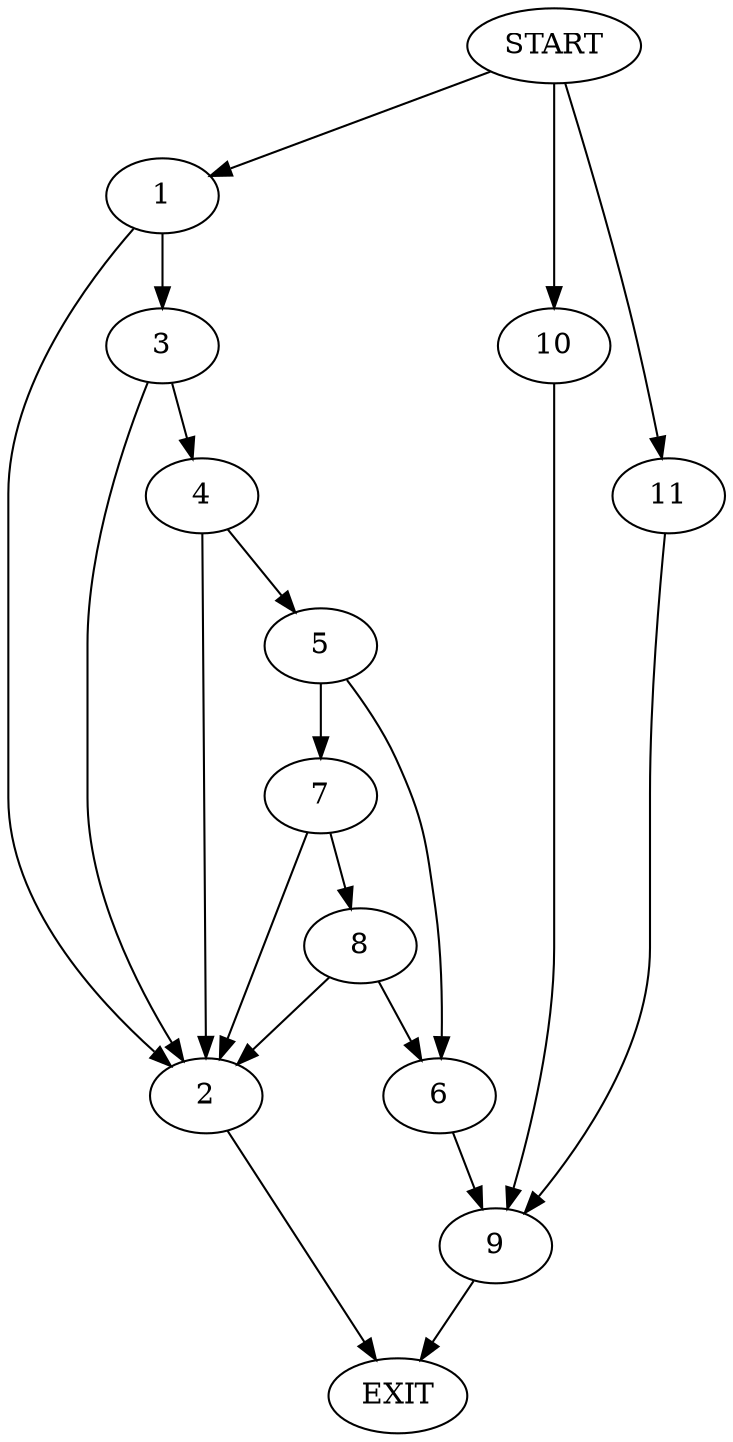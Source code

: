 digraph {
0 [label="START"]
12 [label="EXIT"]
0 -> 1
1 -> 2
1 -> 3
3 -> 4
3 -> 2
2 -> 12
4 -> 2
4 -> 5
5 -> 6
5 -> 7
7 -> 8
7 -> 2
6 -> 9
8 -> 6
8 -> 2
9 -> 12
0 -> 10
10 -> 9
0 -> 11
11 -> 9
}
